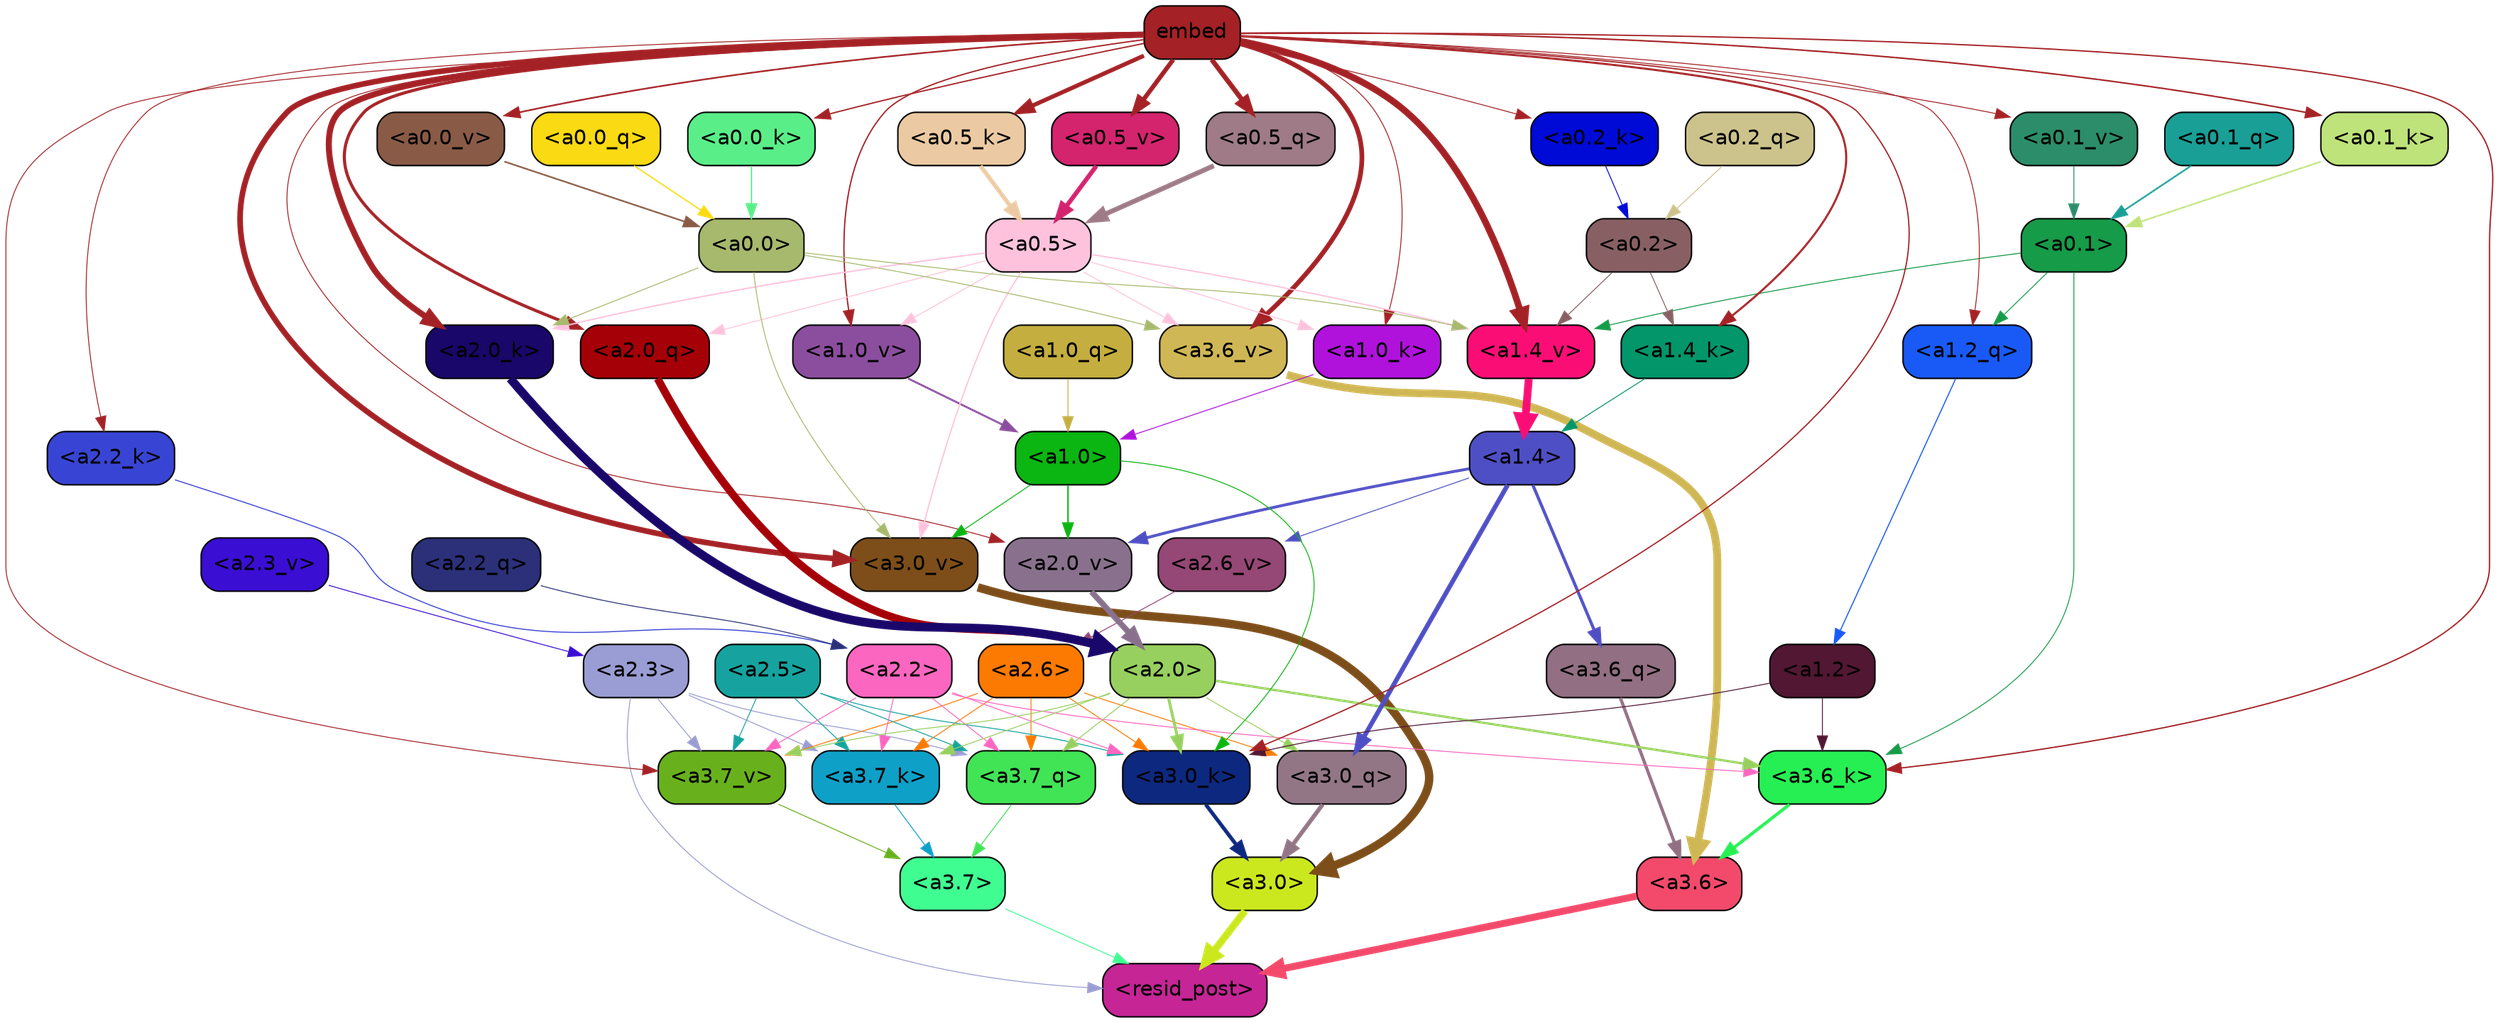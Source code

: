 strict digraph "" {
	graph [bgcolor=transparent,
		layout=dot,
		overlap=false,
		splines=true
	];
	"<a3.7>"	[color=black,
		fillcolor="#40fd91",
		fontname=Helvetica,
		shape=box,
		style="filled, rounded"];
	"<resid_post>"	[color=black,
		fillcolor="#c52595",
		fontname=Helvetica,
		shape=box,
		style="filled, rounded"];
	"<a3.7>" -> "<resid_post>"	[color="#40fd91",
		penwidth=0.6];
	"<a3.6>"	[color=black,
		fillcolor="#f34a6b",
		fontname=Helvetica,
		shape=box,
		style="filled, rounded"];
	"<a3.6>" -> "<resid_post>"	[color="#f34a6b",
		penwidth=4.751592040061951];
	"<a3.0>"	[color=black,
		fillcolor="#cbe81e",
		fontname=Helvetica,
		shape=box,
		style="filled, rounded"];
	"<a3.0>" -> "<resid_post>"	[color="#cbe81e",
		penwidth=4.904066681861877];
	"<a2.3>"	[color=black,
		fillcolor="#9a9dd3",
		fontname=Helvetica,
		shape=box,
		style="filled, rounded"];
	"<a2.3>" -> "<resid_post>"	[color="#9a9dd3",
		penwidth=0.6];
	"<a3.7_q>"	[color=black,
		fillcolor="#41e455",
		fontname=Helvetica,
		shape=box,
		style="filled, rounded"];
	"<a2.3>" -> "<a3.7_q>"	[color="#9a9dd3",
		penwidth=0.6];
	"<a3.7_k>"	[color=black,
		fillcolor="#0fa0c8",
		fontname=Helvetica,
		shape=box,
		style="filled, rounded"];
	"<a2.3>" -> "<a3.7_k>"	[color="#9a9dd3",
		penwidth=0.6069068089127541];
	"<a3.7_v>"	[color=black,
		fillcolor="#68b11d",
		fontname=Helvetica,
		shape=box,
		style="filled, rounded"];
	"<a2.3>" -> "<a3.7_v>"	[color="#9a9dd3",
		penwidth=0.6];
	"<a3.7_q>" -> "<a3.7>"	[color="#41e455",
		penwidth=0.6];
	"<a3.6_q>"	[color=black,
		fillcolor="#926f83",
		fontname=Helvetica,
		shape=box,
		style="filled, rounded"];
	"<a3.6_q>" -> "<a3.6>"	[color="#926f83",
		penwidth=2.160832464694977];
	"<a3.0_q>"	[color=black,
		fillcolor="#937686",
		fontname=Helvetica,
		shape=box,
		style="filled, rounded"];
	"<a3.0_q>" -> "<a3.0>"	[color="#937686",
		penwidth=2.870753765106201];
	"<a3.7_k>" -> "<a3.7>"	[color="#0fa0c8",
		penwidth=0.6];
	"<a3.6_k>"	[color=black,
		fillcolor="#26ef53",
		fontname=Helvetica,
		shape=box,
		style="filled, rounded"];
	"<a3.6_k>" -> "<a3.6>"	[color="#26ef53",
		penwidth=2.13908451795578];
	"<a3.0_k>"	[color=black,
		fillcolor="#0d287f",
		fontname=Helvetica,
		shape=box,
		style="filled, rounded"];
	"<a3.0_k>" -> "<a3.0>"	[color="#0d287f",
		penwidth=2.520303964614868];
	"<a3.7_v>" -> "<a3.7>"	[color="#68b11d",
		penwidth=0.6];
	"<a3.6_v>"	[color=black,
		fillcolor="#d0b755",
		fontname=Helvetica,
		shape=box,
		style="filled, rounded"];
	"<a3.6_v>" -> "<a3.6>"	[color="#d0b755",
		penwidth=5.297133803367615];
	"<a3.0_v>"	[color=black,
		fillcolor="#7d4e19",
		fontname=Helvetica,
		shape=box,
		style="filled, rounded"];
	"<a3.0_v>" -> "<a3.0>"	[color="#7d4e19",
		penwidth=5.680712580680847];
	"<a2.6>"	[color=black,
		fillcolor="#fc7a02",
		fontname=Helvetica,
		shape=box,
		style="filled, rounded"];
	"<a2.6>" -> "<a3.7_q>"	[color="#fc7a02",
		penwidth=0.6];
	"<a2.6>" -> "<a3.0_q>"	[color="#fc7a02",
		penwidth=0.6];
	"<a2.6>" -> "<a3.7_k>"	[color="#fc7a02",
		penwidth=0.6];
	"<a2.6>" -> "<a3.0_k>"	[color="#fc7a02",
		penwidth=0.6];
	"<a2.6>" -> "<a3.7_v>"	[color="#fc7a02",
		penwidth=0.6];
	"<a2.5>"	[color=black,
		fillcolor="#16a39f",
		fontname=Helvetica,
		shape=box,
		style="filled, rounded"];
	"<a2.5>" -> "<a3.7_q>"	[color="#16a39f",
		penwidth=0.6];
	"<a2.5>" -> "<a3.7_k>"	[color="#16a39f",
		penwidth=0.6];
	"<a2.5>" -> "<a3.0_k>"	[color="#16a39f",
		penwidth=0.6];
	"<a2.5>" -> "<a3.7_v>"	[color="#16a39f",
		penwidth=0.6];
	"<a2.2>"	[color=black,
		fillcolor="#fa66c0",
		fontname=Helvetica,
		shape=box,
		style="filled, rounded"];
	"<a2.2>" -> "<a3.7_q>"	[color="#fa66c0",
		penwidth=0.6];
	"<a2.2>" -> "<a3.7_k>"	[color="#fa66c0",
		penwidth=0.6];
	"<a2.2>" -> "<a3.6_k>"	[color="#fa66c0",
		penwidth=0.6];
	"<a2.2>" -> "<a3.0_k>"	[color="#fa66c0",
		penwidth=0.6];
	"<a2.2>" -> "<a3.7_v>"	[color="#fa66c0",
		penwidth=0.6];
	"<a2.0>"	[color=black,
		fillcolor="#97d05e",
		fontname=Helvetica,
		shape=box,
		style="filled, rounded"];
	"<a2.0>" -> "<a3.7_q>"	[color="#97d05e",
		penwidth=0.6];
	"<a2.0>" -> "<a3.0_q>"	[color="#97d05e",
		penwidth=0.6];
	"<a2.0>" -> "<a3.7_k>"	[color="#97d05e",
		penwidth=0.6];
	"<a2.0>" -> "<a3.6_k>"	[color="#97d05e",
		penwidth=1.564806342124939];
	"<a2.0>" -> "<a3.0_k>"	[color="#97d05e",
		penwidth=1.9353990852832794];
	"<a2.0>" -> "<a3.7_v>"	[color="#97d05e",
		penwidth=0.6];
	"<a1.4>"	[color=black,
		fillcolor="#4f4fc5",
		fontname=Helvetica,
		shape=box,
		style="filled, rounded"];
	"<a1.4>" -> "<a3.6_q>"	[color="#4f4fc5",
		penwidth=2.0727532356977463];
	"<a1.4>" -> "<a3.0_q>"	[color="#4f4fc5",
		penwidth=3.1279823780059814];
	"<a2.6_v>"	[color=black,
		fillcolor="#954775",
		fontname=Helvetica,
		shape=box,
		style="filled, rounded"];
	"<a1.4>" -> "<a2.6_v>"	[color="#4f4fc5",
		penwidth=0.6];
	"<a2.0_v>"	[color=black,
		fillcolor="#89718d",
		fontname=Helvetica,
		shape=box,
		style="filled, rounded"];
	"<a1.4>" -> "<a2.0_v>"	[color="#4f4fc5",
		penwidth=1.9170897603034973];
	"<a1.2>"	[color=black,
		fillcolor="#511733",
		fontname=Helvetica,
		shape=box,
		style="filled, rounded"];
	"<a1.2>" -> "<a3.6_k>"	[color="#511733",
		penwidth=0.6];
	"<a1.2>" -> "<a3.0_k>"	[color="#511733",
		penwidth=0.6];
	"<a0.1>"	[color=black,
		fillcolor="#169b48",
		fontname=Helvetica,
		shape=box,
		style="filled, rounded"];
	"<a0.1>" -> "<a3.6_k>"	[color="#169b48",
		penwidth=0.6];
	"<a1.2_q>"	[color=black,
		fillcolor="#195af7",
		fontname=Helvetica,
		shape=box,
		style="filled, rounded"];
	"<a0.1>" -> "<a1.2_q>"	[color="#169b48",
		penwidth=0.6];
	"<a1.4_v>"	[color=black,
		fillcolor="#fa0e75",
		fontname=Helvetica,
		shape=box,
		style="filled, rounded"];
	"<a0.1>" -> "<a1.4_v>"	[color="#169b48",
		penwidth=0.6202214732766151];
	embed	[color=black,
		fillcolor="#a42125",
		fontname=Helvetica,
		shape=box,
		style="filled, rounded"];
	embed -> "<a3.6_k>"	[color="#a42125",
		penwidth=0.8915999233722687];
	embed -> "<a3.0_k>"	[color="#a42125",
		penwidth=0.832088902592659];
	embed -> "<a3.7_v>"	[color="#a42125",
		penwidth=0.6];
	embed -> "<a3.6_v>"	[color="#a42125",
		penwidth=3.1840110421180725];
	embed -> "<a3.0_v>"	[color="#a42125",
		penwidth=3.8132747188210487];
	"<a2.0_q>"	[color=black,
		fillcolor="#a50007",
		fontname=Helvetica,
		shape=box,
		style="filled, rounded"];
	embed -> "<a2.0_q>"	[color="#a42125",
		penwidth=2.084651827812195];
	"<a2.2_k>"	[color=black,
		fillcolor="#3845d4",
		fontname=Helvetica,
		shape=box,
		style="filled, rounded"];
	embed -> "<a2.2_k>"	[color="#a42125",
		penwidth=0.6];
	"<a2.0_k>"	[color=black,
		fillcolor="#190769",
		fontname=Helvetica,
		shape=box,
		style="filled, rounded"];
	embed -> "<a2.0_k>"	[color="#a42125",
		penwidth=4.084526404738426];
	embed -> "<a2.0_v>"	[color="#a42125",
		penwidth=0.6];
	embed -> "<a1.2_q>"	[color="#a42125",
		penwidth=0.6];
	"<a1.4_k>"	[color=black,
		fillcolor="#02966a",
		fontname=Helvetica,
		shape=box,
		style="filled, rounded"];
	embed -> "<a1.4_k>"	[color="#a42125",
		penwidth=1.3912410736083984];
	"<a1.0_k>"	[color=black,
		fillcolor="#b012dc",
		fontname=Helvetica,
		shape=box,
		style="filled, rounded"];
	embed -> "<a1.0_k>"	[color="#a42125",
		penwidth=0.6];
	embed -> "<a1.4_v>"	[color="#a42125",
		penwidth=4.4888065457344055];
	"<a1.0_v>"	[color=black,
		fillcolor="#8b4e9e",
		fontname=Helvetica,
		shape=box,
		style="filled, rounded"];
	embed -> "<a1.0_v>"	[color="#a42125",
		penwidth=0.8796700537204742];
	"<a0.5_q>"	[color=black,
		fillcolor="#9e7b86",
		fontname=Helvetica,
		shape=box,
		style="filled, rounded"];
	embed -> "<a0.5_q>"	[color="#a42125",
		penwidth=3.271599531173706];
	"<a0.5_k>"	[color=black,
		fillcolor="#ebcaa3",
		fontname=Helvetica,
		shape=box,
		style="filled, rounded"];
	embed -> "<a0.5_k>"	[color="#a42125",
		penwidth=2.8332607746124268];
	"<a0.2_k>"	[color=black,
		fillcolor="#000ad7",
		fontname=Helvetica,
		shape=box,
		style="filled, rounded"];
	embed -> "<a0.2_k>"	[color="#a42125",
		penwidth=0.6];
	"<a0.1_k>"	[color=black,
		fillcolor="#bee37a",
		fontname=Helvetica,
		shape=box,
		style="filled, rounded"];
	embed -> "<a0.1_k>"	[color="#a42125",
		penwidth=1.008571445941925];
	"<a0.0_k>"	[color=black,
		fillcolor="#5aee88",
		fontname=Helvetica,
		shape=box,
		style="filled, rounded"];
	embed -> "<a0.0_k>"	[color="#a42125",
		penwidth=0.8747775554656982];
	"<a0.5_v>"	[color=black,
		fillcolor="#d3246d",
		fontname=Helvetica,
		shape=box,
		style="filled, rounded"];
	embed -> "<a0.5_v>"	[color="#a42125",
		penwidth=3.0338101387023926];
	"<a0.1_v>"	[color=black,
		fillcolor="#2c8d6a",
		fontname=Helvetica,
		shape=box,
		style="filled, rounded"];
	embed -> "<a0.1_v>"	[color="#a42125",
		penwidth=0.6];
	"<a0.0_v>"	[color=black,
		fillcolor="#895b46",
		fontname=Helvetica,
		shape=box,
		style="filled, rounded"];
	embed -> "<a0.0_v>"	[color="#a42125",
		penwidth=1.1078194975852966];
	"<a1.0>"	[color=black,
		fillcolor="#0bb512",
		fontname=Helvetica,
		shape=box,
		style="filled, rounded"];
	"<a1.0>" -> "<a3.0_k>"	[color="#0bb512",
		penwidth=0.6];
	"<a1.0>" -> "<a3.0_v>"	[color="#0bb512",
		penwidth=0.6];
	"<a1.0>" -> "<a2.0_v>"	[color="#0bb512",
		penwidth=0.9450988052412868];
	"<a0.5>"	[color=black,
		fillcolor="#fec2dc",
		fontname=Helvetica,
		shape=box,
		style="filled, rounded"];
	"<a0.5>" -> "<a3.6_v>"	[color="#fec2dc",
		penwidth=0.6];
	"<a0.5>" -> "<a3.0_v>"	[color="#fec2dc",
		penwidth=0.8331108838319778];
	"<a0.5>" -> "<a2.0_q>"	[color="#fec2dc",
		penwidth=0.6];
	"<a0.5>" -> "<a2.0_k>"	[color="#fec2dc",
		penwidth=0.9412797391414642];
	"<a0.5>" -> "<a1.0_k>"	[color="#fec2dc",
		penwidth=0.6];
	"<a0.5>" -> "<a1.4_v>"	[color="#fec2dc",
		penwidth=0.8757842034101486];
	"<a0.5>" -> "<a1.0_v>"	[color="#fec2dc",
		penwidth=0.6];
	"<a0.0>"	[color=black,
		fillcolor="#a7b96d",
		fontname=Helvetica,
		shape=box,
		style="filled, rounded"];
	"<a0.0>" -> "<a3.6_v>"	[color="#a7b96d",
		penwidth=0.6];
	"<a0.0>" -> "<a3.0_v>"	[color="#a7b96d",
		penwidth=0.6];
	"<a0.0>" -> "<a2.0_k>"	[color="#a7b96d",
		penwidth=0.6];
	"<a0.0>" -> "<a1.4_v>"	[color="#a7b96d",
		penwidth=0.6];
	"<a2.2_q>"	[color=black,
		fillcolor="#2b3079",
		fontname=Helvetica,
		shape=box,
		style="filled, rounded"];
	"<a2.2_q>" -> "<a2.2>"	[color="#2b3079",
		penwidth=0.6];
	"<a2.0_q>" -> "<a2.0>"	[color="#a50007",
		penwidth=5.29856276512146];
	"<a2.2_k>" -> "<a2.2>"	[color="#3845d4",
		penwidth=0.6722683310508728];
	"<a2.0_k>" -> "<a2.0>"	[color="#190769",
		penwidth=5.859246134757996];
	"<a2.6_v>" -> "<a2.6>"	[color="#954775",
		penwidth=0.6];
	"<a2.3_v>"	[color=black,
		fillcolor="#3b0ed4",
		fontname=Helvetica,
		shape=box,
		style="filled, rounded"];
	"<a2.3_v>" -> "<a2.3>"	[color="#3b0ed4",
		penwidth=0.6];
	"<a2.0_v>" -> "<a2.0>"	[color="#89718d",
		penwidth=3.9621697664260864];
	"<a1.2_q>" -> "<a1.2>"	[color="#195af7",
		penwidth=0.7185482024215162];
	"<a1.0_q>"	[color=black,
		fillcolor="#c4ae3f",
		fontname=Helvetica,
		shape=box,
		style="filled, rounded"];
	"<a1.0_q>" -> "<a1.0>"	[color="#c4ae3f",
		penwidth=0.6];
	"<a1.4_k>" -> "<a1.4>"	[color="#02966a",
		penwidth=0.6];
	"<a1.0_k>" -> "<a1.0>"	[color="#b012dc",
		penwidth=0.6];
	"<a1.4_v>" -> "<a1.4>"	[color="#fa0e75",
		penwidth=5.280138969421387];
	"<a1.0_v>" -> "<a1.0>"	[color="#8b4e9e",
		penwidth=1.318962275981903];
	"<a0.2>"	[color=black,
		fillcolor="#886063",
		fontname=Helvetica,
		shape=box,
		style="filled, rounded"];
	"<a0.2>" -> "<a1.4_k>"	[color="#886063",
		penwidth=0.6];
	"<a0.2>" -> "<a1.4_v>"	[color="#886063",
		penwidth=0.6];
	"<a0.5_q>" -> "<a0.5>"	[color="#9e7b86",
		penwidth=3.2715916633605957];
	"<a0.2_q>"	[color=black,
		fillcolor="#ccc38c",
		fontname=Helvetica,
		shape=box,
		style="filled, rounded"];
	"<a0.2_q>" -> "<a0.2>"	[color="#ccc38c",
		penwidth=0.6];
	"<a0.1_q>"	[color=black,
		fillcolor="#199f96",
		fontname=Helvetica,
		shape=box,
		style="filled, rounded"];
	"<a0.1_q>" -> "<a0.1>"	[color="#199f96",
		penwidth=1.0982357263565063];
	"<a0.0_q>"	[color=black,
		fillcolor="#fada12",
		fontname=Helvetica,
		shape=box,
		style="filled, rounded"];
	"<a0.0_q>" -> "<a0.0>"	[color="#fada12",
		penwidth=0.8850758075714111];
	"<a0.5_k>" -> "<a0.5>"	[color="#ebcaa3",
		penwidth=2.833264708518982];
	"<a0.2_k>" -> "<a0.2>"	[color="#000ad7",
		penwidth=0.6];
	"<a0.1_k>" -> "<a0.1>"	[color="#bee37a",
		penwidth=1.0085628032684326];
	"<a0.0_k>" -> "<a0.0>"	[color="#5aee88",
		penwidth=0.8747712969779968];
	"<a0.5_v>" -> "<a0.5>"	[color="#d3246d",
		penwidth=3.0403636693954468];
	"<a0.1_v>" -> "<a0.1>"	[color="#2c8d6a",
		penwidth=0.6];
	"<a0.0_v>" -> "<a0.0>"	[color="#895b46",
		penwidth=1.1078208088874817];
}
